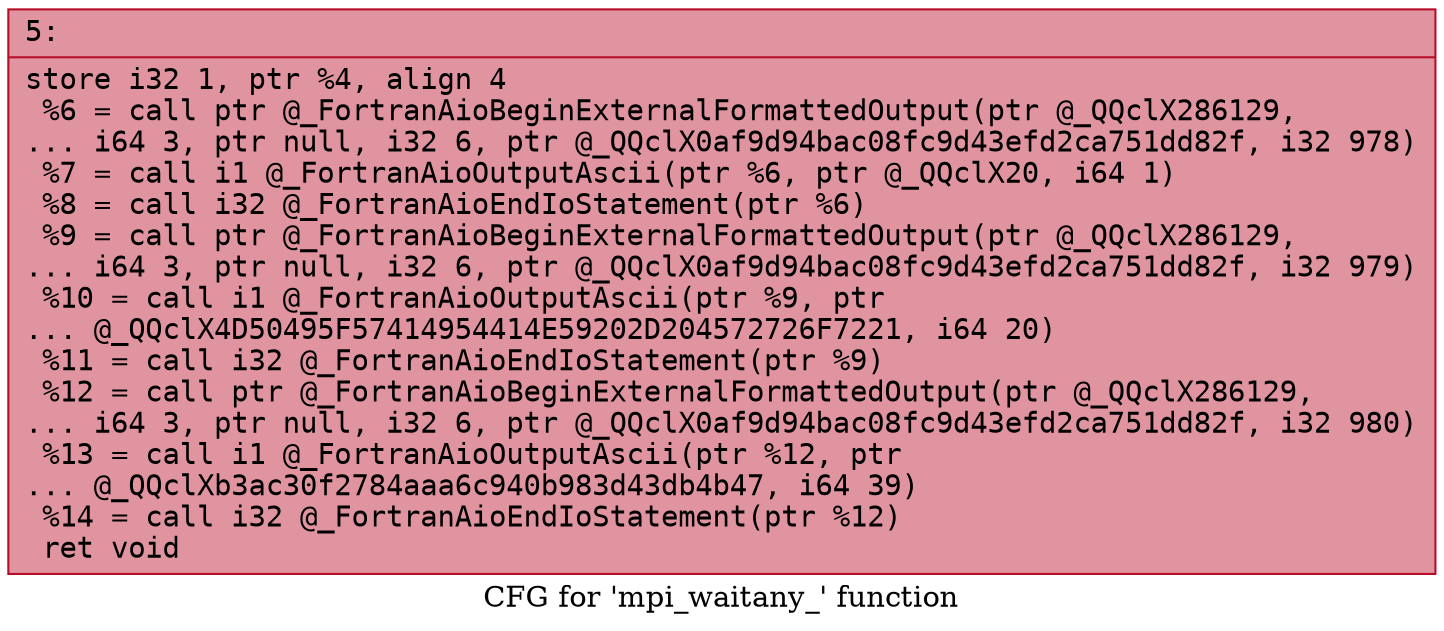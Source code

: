 digraph "CFG for 'mpi_waitany_' function" {
	label="CFG for 'mpi_waitany_' function";

	Node0x5560a31a6420 [shape=record,color="#b70d28ff", style=filled, fillcolor="#b70d2870" fontname="Courier",label="{5:\l|  store i32 1, ptr %4, align 4\l  %6 = call ptr @_FortranAioBeginExternalFormattedOutput(ptr @_QQclX286129,\l... i64 3, ptr null, i32 6, ptr @_QQclX0af9d94bac08fc9d43efd2ca751dd82f, i32 978)\l  %7 = call i1 @_FortranAioOutputAscii(ptr %6, ptr @_QQclX20, i64 1)\l  %8 = call i32 @_FortranAioEndIoStatement(ptr %6)\l  %9 = call ptr @_FortranAioBeginExternalFormattedOutput(ptr @_QQclX286129,\l... i64 3, ptr null, i32 6, ptr @_QQclX0af9d94bac08fc9d43efd2ca751dd82f, i32 979)\l  %10 = call i1 @_FortranAioOutputAscii(ptr %9, ptr\l... @_QQclX4D50495F57414954414E59202D204572726F7221, i64 20)\l  %11 = call i32 @_FortranAioEndIoStatement(ptr %9)\l  %12 = call ptr @_FortranAioBeginExternalFormattedOutput(ptr @_QQclX286129,\l... i64 3, ptr null, i32 6, ptr @_QQclX0af9d94bac08fc9d43efd2ca751dd82f, i32 980)\l  %13 = call i1 @_FortranAioOutputAscii(ptr %12, ptr\l... @_QQclXb3ac30f2784aaa6c940b983d43db4b47, i64 39)\l  %14 = call i32 @_FortranAioEndIoStatement(ptr %12)\l  ret void\l}"];
}
